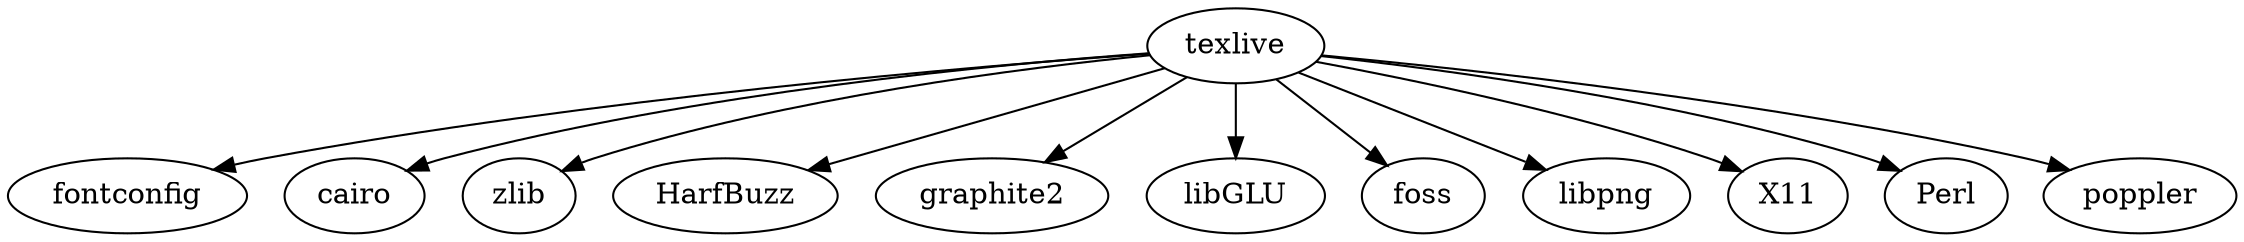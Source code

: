 digraph graphname {
fontconfig;
cairo;
zlib;
HarfBuzz;
graphite2;
libGLU;
foss;
libpng;
X11;
Perl;
poppler;
texlive;
texlive -> X11;
texlive -> libpng;
texlive -> libGLU;
texlive -> Perl;
texlive -> HarfBuzz;
texlive -> poppler;
texlive -> cairo;
texlive -> fontconfig;
texlive -> zlib;
texlive -> graphite2;
texlive -> foss;
}
